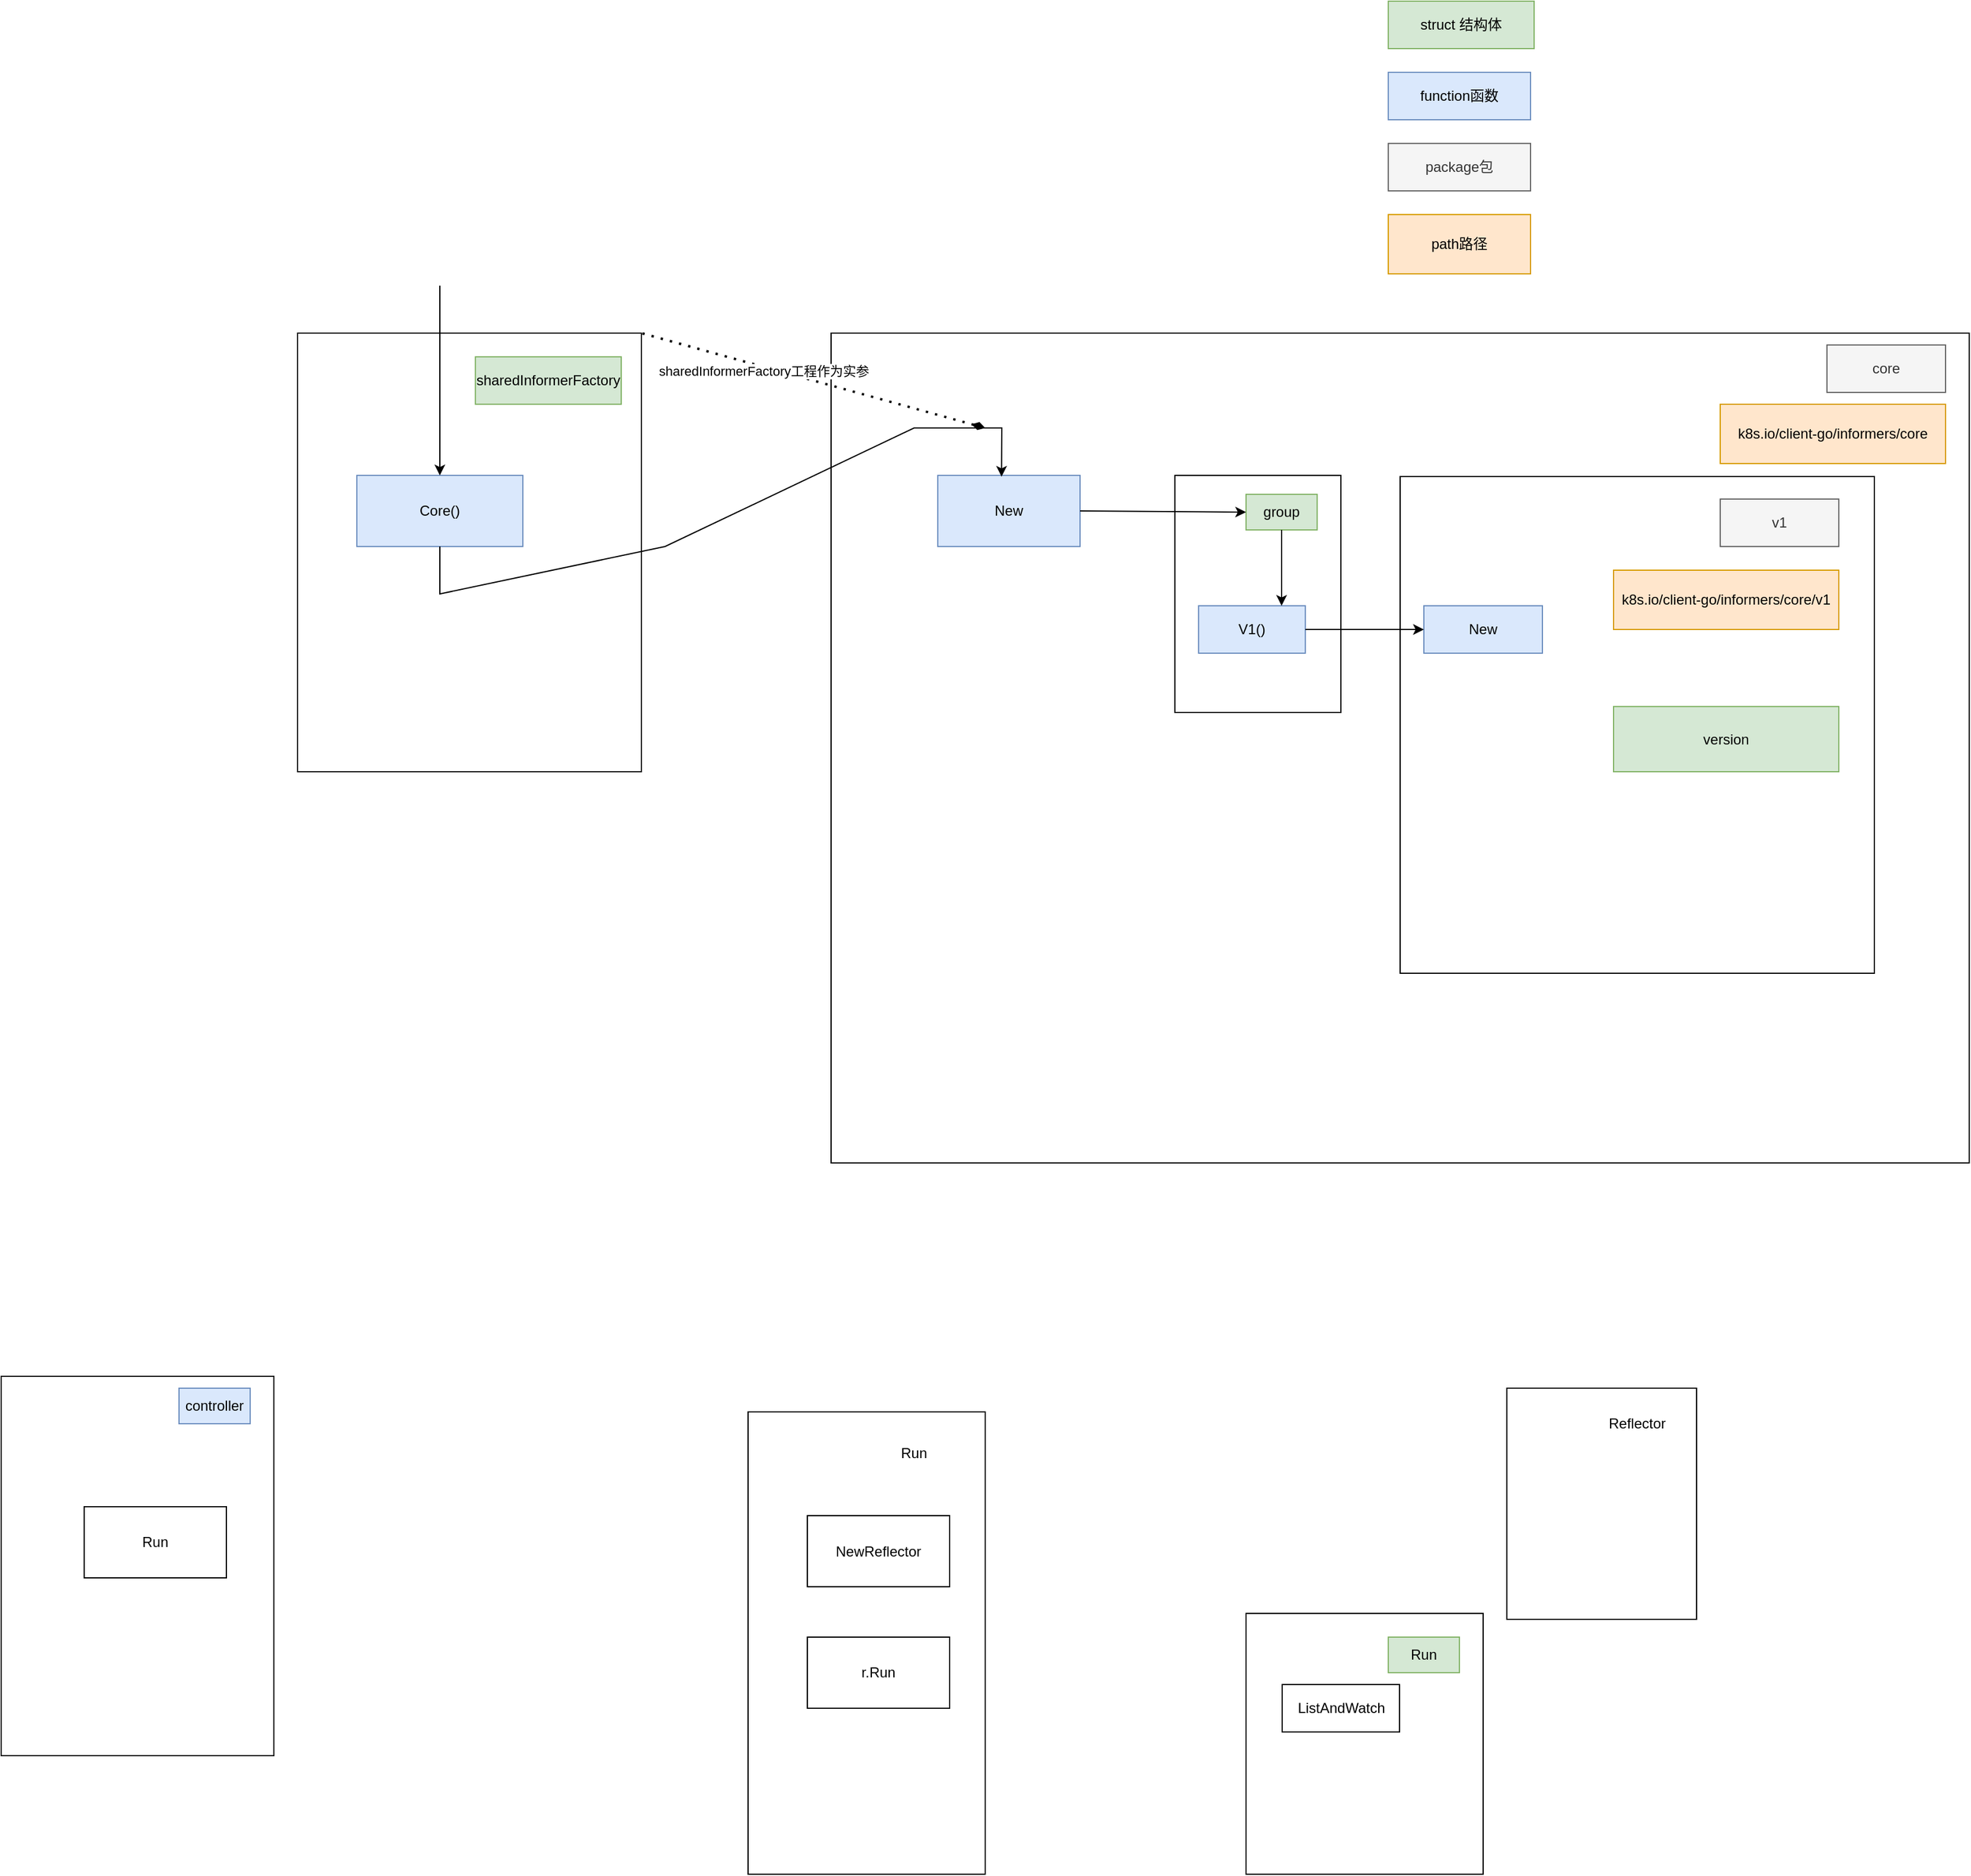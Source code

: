 <mxfile version="19.0.2" type="github">
  <diagram id="lDH8dOn5EeC3TFNrhBwo" name="Page-1">
    <mxGraphModel dx="403" dy="1458" grid="1" gridSize="10" guides="1" tooltips="1" connect="1" arrows="1" fold="1" page="1" pageScale="1" pageWidth="827" pageHeight="1169" math="0" shadow="0">
      <root>
        <mxCell id="0" />
        <mxCell id="1" parent="0" />
        <mxCell id="H2gyoVn5jhSMq1rNVPaN-1" value="" style="rounded=0;whiteSpace=wrap;html=1;" parent="1" vertex="1">
          <mxGeometry x="150" y="160" width="230" height="320" as="geometry" />
        </mxCell>
        <mxCell id="H2gyoVn5jhSMq1rNVPaN-2" value="" style="rounded=0;whiteSpace=wrap;html=1;" parent="1" vertex="1">
          <mxGeometry x="220" y="270" width="120" height="60" as="geometry" />
        </mxCell>
        <mxCell id="H2gyoVn5jhSMq1rNVPaN-3" value="Run" style="text;html=1;strokeColor=none;fillColor=none;align=center;verticalAlign=middle;whiteSpace=wrap;rounded=0;" parent="1" vertex="1">
          <mxGeometry x="250" y="285" width="60" height="30" as="geometry" />
        </mxCell>
        <mxCell id="9I0-boqcDPnJypNhuAT8-1" value="controller" style="text;html=1;strokeColor=#6c8ebf;fillColor=#dae8fc;align=center;verticalAlign=middle;whiteSpace=wrap;rounded=0;" vertex="1" parent="1">
          <mxGeometry x="300" y="170" width="60" height="30" as="geometry" />
        </mxCell>
        <mxCell id="9I0-boqcDPnJypNhuAT8-2" value="" style="rounded=0;whiteSpace=wrap;html=1;" vertex="1" parent="1">
          <mxGeometry x="1420" y="170" width="160" height="195" as="geometry" />
        </mxCell>
        <mxCell id="9I0-boqcDPnJypNhuAT8-3" value="Reflector" style="text;html=1;strokeColor=none;fillColor=none;align=center;verticalAlign=middle;whiteSpace=wrap;rounded=0;" vertex="1" parent="1">
          <mxGeometry x="1500" y="185" width="60" height="30" as="geometry" />
        </mxCell>
        <mxCell id="9I0-boqcDPnJypNhuAT8-4" value="" style="rounded=0;whiteSpace=wrap;html=1;" vertex="1" parent="1">
          <mxGeometry x="780" y="190" width="200" height="390" as="geometry" />
        </mxCell>
        <mxCell id="9I0-boqcDPnJypNhuAT8-5" value="Run" style="text;html=1;strokeColor=none;fillColor=none;align=center;verticalAlign=middle;whiteSpace=wrap;rounded=0;" vertex="1" parent="1">
          <mxGeometry x="890" y="210" width="60" height="30" as="geometry" />
        </mxCell>
        <mxCell id="9I0-boqcDPnJypNhuAT8-6" value="" style="rounded=0;whiteSpace=wrap;html=1;" vertex="1" parent="1">
          <mxGeometry x="830" y="277.5" width="120" height="60" as="geometry" />
        </mxCell>
        <mxCell id="9I0-boqcDPnJypNhuAT8-7" value="NewReflector" style="text;html=1;strokeColor=none;fillColor=none;align=center;verticalAlign=middle;whiteSpace=wrap;rounded=0;" vertex="1" parent="1">
          <mxGeometry x="850" y="295" width="80" height="25" as="geometry" />
        </mxCell>
        <mxCell id="9I0-boqcDPnJypNhuAT8-8" value="r.Run" style="rounded=0;whiteSpace=wrap;html=1;" vertex="1" parent="1">
          <mxGeometry x="830" y="380" width="120" height="60" as="geometry" />
        </mxCell>
        <mxCell id="9I0-boqcDPnJypNhuAT8-9" value="" style="rounded=0;whiteSpace=wrap;html=1;" vertex="1" parent="1">
          <mxGeometry x="1200" y="360" width="200" height="220" as="geometry" />
        </mxCell>
        <mxCell id="9I0-boqcDPnJypNhuAT8-10" value="ListAndWatch" style="rounded=0;whiteSpace=wrap;html=1;" vertex="1" parent="1">
          <mxGeometry x="1230.5" y="420" width="99" height="40" as="geometry" />
        </mxCell>
        <mxCell id="9I0-boqcDPnJypNhuAT8-11" value="Run" style="text;html=1;strokeColor=#82b366;fillColor=#d5e8d4;align=center;verticalAlign=middle;whiteSpace=wrap;rounded=0;" vertex="1" parent="1">
          <mxGeometry x="1320" y="380" width="60" height="30" as="geometry" />
        </mxCell>
        <mxCell id="9I0-boqcDPnJypNhuAT8-12" value="" style="rounded=0;whiteSpace=wrap;html=1;" vertex="1" parent="1">
          <mxGeometry x="400" y="-720" width="290" height="370" as="geometry" />
        </mxCell>
        <mxCell id="9I0-boqcDPnJypNhuAT8-14" value="sharedInformerFactory" style="text;html=1;strokeColor=#82b366;fillColor=#d5e8d4;align=center;verticalAlign=middle;whiteSpace=wrap;rounded=0;" vertex="1" parent="1">
          <mxGeometry x="550" y="-700" width="123" height="40" as="geometry" />
        </mxCell>
        <mxCell id="9I0-boqcDPnJypNhuAT8-15" value="struct 结构体" style="text;html=1;strokeColor=#82b366;fillColor=#d5e8d4;align=center;verticalAlign=middle;whiteSpace=wrap;rounded=0;" vertex="1" parent="1">
          <mxGeometry x="1320" y="-1000" width="123" height="40" as="geometry" />
        </mxCell>
        <mxCell id="9I0-boqcDPnJypNhuAT8-17" value="Core()" style="rounded=0;whiteSpace=wrap;html=1;fillColor=#dae8fc;strokeColor=#6c8ebf;" vertex="1" parent="1">
          <mxGeometry x="450" y="-600" width="140" height="60" as="geometry" />
        </mxCell>
        <mxCell id="9I0-boqcDPnJypNhuAT8-18" value="function函数" style="rounded=0;whiteSpace=wrap;html=1;fillColor=#dae8fc;strokeColor=#6c8ebf;" vertex="1" parent="1">
          <mxGeometry x="1320" y="-940" width="120" height="40" as="geometry" />
        </mxCell>
        <mxCell id="9I0-boqcDPnJypNhuAT8-19" value="" style="rounded=0;whiteSpace=wrap;html=1;" vertex="1" parent="1">
          <mxGeometry x="850" y="-720" width="960" height="700" as="geometry" />
        </mxCell>
        <mxCell id="9I0-boqcDPnJypNhuAT8-20" value="core" style="text;html=1;strokeColor=#666666;fillColor=#f5f5f5;align=center;verticalAlign=middle;whiteSpace=wrap;rounded=0;fontColor=#333333;" vertex="1" parent="1">
          <mxGeometry x="1690" y="-710" width="100" height="40" as="geometry" />
        </mxCell>
        <mxCell id="9I0-boqcDPnJypNhuAT8-21" value="package包" style="text;html=1;strokeColor=#666666;fillColor=#f5f5f5;align=center;verticalAlign=middle;whiteSpace=wrap;rounded=0;fontColor=#333333;" vertex="1" parent="1">
          <mxGeometry x="1320" y="-880" width="120" height="40" as="geometry" />
        </mxCell>
        <mxCell id="9I0-boqcDPnJypNhuAT8-22" value="New" style="rounded=0;whiteSpace=wrap;html=1;fillColor=#dae8fc;strokeColor=#6c8ebf;" vertex="1" parent="1">
          <mxGeometry x="940" y="-600" width="120" height="60" as="geometry" />
        </mxCell>
        <mxCell id="9I0-boqcDPnJypNhuAT8-23" value="" style="endArrow=classic;html=1;rounded=0;entryX=0.5;entryY=0;entryDx=0;entryDy=0;" edge="1" parent="1" target="9I0-boqcDPnJypNhuAT8-17">
          <mxGeometry width="50" height="50" relative="1" as="geometry">
            <mxPoint x="520" y="-760" as="sourcePoint" />
            <mxPoint x="670" y="-560" as="targetPoint" />
          </mxGeometry>
        </mxCell>
        <mxCell id="9I0-boqcDPnJypNhuAT8-24" value="" style="endArrow=classic;html=1;rounded=0;exitX=0.5;exitY=1;exitDx=0;exitDy=0;entryX=0.448;entryY=0.018;entryDx=0;entryDy=0;entryPerimeter=0;" edge="1" parent="1" source="9I0-boqcDPnJypNhuAT8-17" target="9I0-boqcDPnJypNhuAT8-22">
          <mxGeometry width="50" height="50" relative="1" as="geometry">
            <mxPoint x="620" y="-420" as="sourcePoint" />
            <mxPoint x="670" y="-470" as="targetPoint" />
            <Array as="points">
              <mxPoint x="520" y="-500" />
              <mxPoint x="710" y="-540" />
              <mxPoint x="920" y="-640" />
              <mxPoint x="994" y="-640" />
            </Array>
          </mxGeometry>
        </mxCell>
        <mxCell id="9I0-boqcDPnJypNhuAT8-25" value="" style="endArrow=none;dashed=1;html=1;dashPattern=1 3;strokeWidth=2;rounded=0;startArrow=diamondThin;startFill=1;" edge="1" parent="1">
          <mxGeometry width="50" height="50" relative="1" as="geometry">
            <mxPoint x="980" y="-640" as="sourcePoint" />
            <mxPoint x="690" y="-720" as="targetPoint" />
          </mxGeometry>
        </mxCell>
        <mxCell id="9I0-boqcDPnJypNhuAT8-26" value="sharedInformerFactory工程作为实参" style="edgeLabel;html=1;align=center;verticalAlign=middle;resizable=0;points=[];" vertex="1" connectable="0" parent="9I0-boqcDPnJypNhuAT8-25">
          <mxGeometry x="0.287" y="2" relative="1" as="geometry">
            <mxPoint y="1" as="offset" />
          </mxGeometry>
        </mxCell>
        <mxCell id="9I0-boqcDPnJypNhuAT8-27" value="" style="rounded=0;whiteSpace=wrap;html=1;" vertex="1" parent="1">
          <mxGeometry x="1140" y="-600" width="140" height="200" as="geometry" />
        </mxCell>
        <mxCell id="9I0-boqcDPnJypNhuAT8-28" value="group" style="text;html=1;strokeColor=#82b366;fillColor=#d5e8d4;align=center;verticalAlign=middle;whiteSpace=wrap;rounded=0;" vertex="1" parent="1">
          <mxGeometry x="1200" y="-584" width="60" height="30" as="geometry" />
        </mxCell>
        <mxCell id="9I0-boqcDPnJypNhuAT8-29" value="V1()" style="text;html=1;strokeColor=#6c8ebf;fillColor=#dae8fc;align=center;verticalAlign=middle;whiteSpace=wrap;rounded=0;" vertex="1" parent="1">
          <mxGeometry x="1160" y="-490" width="90" height="40" as="geometry" />
        </mxCell>
        <mxCell id="9I0-boqcDPnJypNhuAT8-30" value="" style="rounded=0;whiteSpace=wrap;html=1;" vertex="1" parent="1">
          <mxGeometry x="1330" y="-599" width="400" height="419" as="geometry" />
        </mxCell>
        <mxCell id="9I0-boqcDPnJypNhuAT8-34" value="New" style="rounded=0;whiteSpace=wrap;html=1;fillColor=#dae8fc;strokeColor=#6c8ebf;" vertex="1" parent="1">
          <mxGeometry x="1350" y="-490" width="100" height="40" as="geometry" />
        </mxCell>
        <mxCell id="9I0-boqcDPnJypNhuAT8-35" value="v1" style="text;html=1;strokeColor=#666666;fillColor=#f5f5f5;align=center;verticalAlign=middle;whiteSpace=wrap;rounded=0;fontColor=#333333;" vertex="1" parent="1">
          <mxGeometry x="1600" y="-580" width="100" height="40" as="geometry" />
        </mxCell>
        <mxCell id="9I0-boqcDPnJypNhuAT8-36" value="k8s.io/client-go/informers/core/v1" style="text;html=1;align=center;verticalAlign=middle;whiteSpace=wrap;rounded=0;fillColor=#ffe6cc;strokeColor=#d79b00;" vertex="1" parent="1">
          <mxGeometry x="1510" y="-520" width="190" height="50" as="geometry" />
        </mxCell>
        <mxCell id="9I0-boqcDPnJypNhuAT8-37" value="path路径" style="text;html=1;align=center;verticalAlign=middle;whiteSpace=wrap;rounded=0;fillColor=#ffe6cc;strokeColor=#d79b00;" vertex="1" parent="1">
          <mxGeometry x="1320" y="-820" width="120" height="50" as="geometry" />
        </mxCell>
        <mxCell id="9I0-boqcDPnJypNhuAT8-38" value="k8s.io/client-go/informers/core" style="text;html=1;align=center;verticalAlign=middle;whiteSpace=wrap;rounded=0;fillColor=#ffe6cc;strokeColor=#d79b00;" vertex="1" parent="1">
          <mxGeometry x="1600" y="-660" width="190" height="50" as="geometry" />
        </mxCell>
        <mxCell id="9I0-boqcDPnJypNhuAT8-40" value="version" style="text;html=1;strokeColor=#82b366;fillColor=#d5e8d4;align=center;verticalAlign=middle;whiteSpace=wrap;rounded=0;" vertex="1" parent="1">
          <mxGeometry x="1510" y="-405" width="190" height="55" as="geometry" />
        </mxCell>
        <mxCell id="9I0-boqcDPnJypNhuAT8-41" value="" style="endArrow=classic;html=1;rounded=0;exitX=1;exitY=0.5;exitDx=0;exitDy=0;entryX=0;entryY=0.5;entryDx=0;entryDy=0;" edge="1" parent="1" source="9I0-boqcDPnJypNhuAT8-22" target="9I0-boqcDPnJypNhuAT8-28">
          <mxGeometry width="50" height="50" relative="1" as="geometry">
            <mxPoint x="1070" y="-450" as="sourcePoint" />
            <mxPoint x="1120" y="-500" as="targetPoint" />
          </mxGeometry>
        </mxCell>
        <mxCell id="9I0-boqcDPnJypNhuAT8-42" value="" style="endArrow=classic;html=1;rounded=0;exitX=0.5;exitY=1;exitDx=0;exitDy=0;" edge="1" parent="1" source="9I0-boqcDPnJypNhuAT8-28">
          <mxGeometry width="50" height="50" relative="1" as="geometry">
            <mxPoint x="1040" y="-450" as="sourcePoint" />
            <mxPoint x="1230" y="-490" as="targetPoint" />
          </mxGeometry>
        </mxCell>
        <mxCell id="9I0-boqcDPnJypNhuAT8-43" value="" style="endArrow=classic;html=1;rounded=0;exitX=1;exitY=0.5;exitDx=0;exitDy=0;entryX=0;entryY=0.5;entryDx=0;entryDy=0;" edge="1" parent="1" source="9I0-boqcDPnJypNhuAT8-29" target="9I0-boqcDPnJypNhuAT8-34">
          <mxGeometry width="50" height="50" relative="1" as="geometry">
            <mxPoint x="1300" y="-360" as="sourcePoint" />
            <mxPoint x="1320" y="-380" as="targetPoint" />
          </mxGeometry>
        </mxCell>
      </root>
    </mxGraphModel>
  </diagram>
</mxfile>
